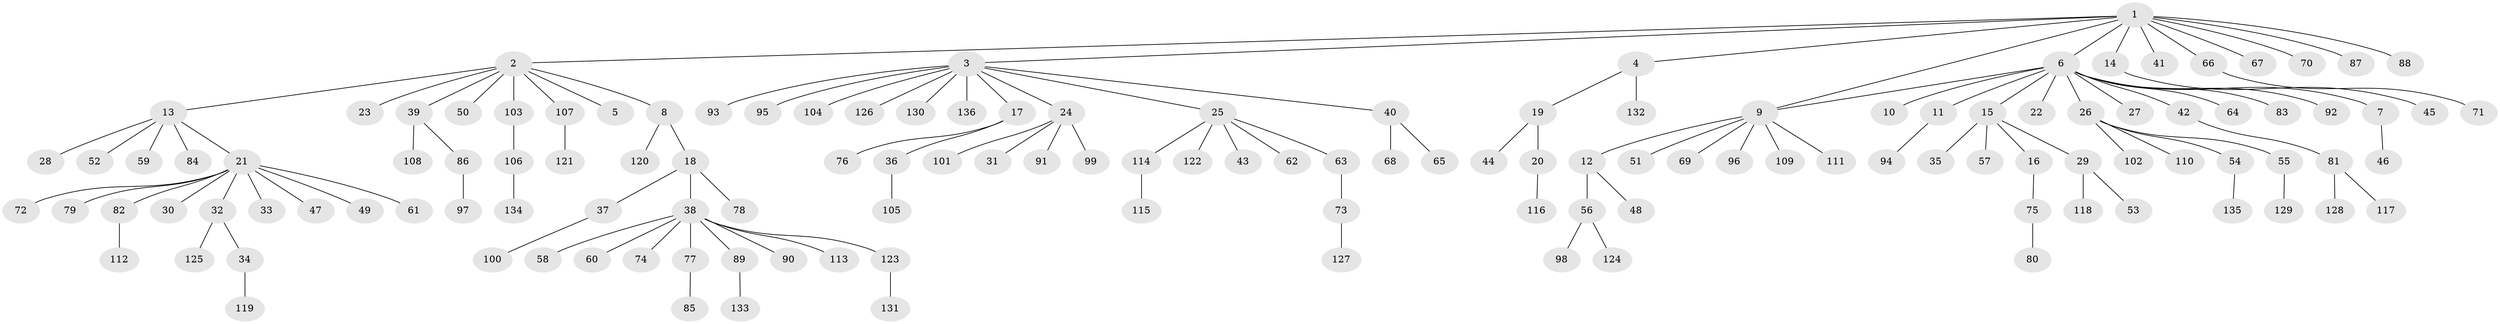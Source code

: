 // coarse degree distribution, {12: 0.029411764705882353, 17: 0.014705882352941176, 1: 0.8529411764705882, 3: 0.014705882352941176, 2: 0.058823529411764705, 20: 0.014705882352941176, 4: 0.014705882352941176}
// Generated by graph-tools (version 1.1) at 2025/51/03/04/25 21:51:58]
// undirected, 136 vertices, 136 edges
graph export_dot {
graph [start="1"]
  node [color=gray90,style=filled];
  1;
  2;
  3;
  4;
  5;
  6;
  7;
  8;
  9;
  10;
  11;
  12;
  13;
  14;
  15;
  16;
  17;
  18;
  19;
  20;
  21;
  22;
  23;
  24;
  25;
  26;
  27;
  28;
  29;
  30;
  31;
  32;
  33;
  34;
  35;
  36;
  37;
  38;
  39;
  40;
  41;
  42;
  43;
  44;
  45;
  46;
  47;
  48;
  49;
  50;
  51;
  52;
  53;
  54;
  55;
  56;
  57;
  58;
  59;
  60;
  61;
  62;
  63;
  64;
  65;
  66;
  67;
  68;
  69;
  70;
  71;
  72;
  73;
  74;
  75;
  76;
  77;
  78;
  79;
  80;
  81;
  82;
  83;
  84;
  85;
  86;
  87;
  88;
  89;
  90;
  91;
  92;
  93;
  94;
  95;
  96;
  97;
  98;
  99;
  100;
  101;
  102;
  103;
  104;
  105;
  106;
  107;
  108;
  109;
  110;
  111;
  112;
  113;
  114;
  115;
  116;
  117;
  118;
  119;
  120;
  121;
  122;
  123;
  124;
  125;
  126;
  127;
  128;
  129;
  130;
  131;
  132;
  133;
  134;
  135;
  136;
  1 -- 2;
  1 -- 3;
  1 -- 4;
  1 -- 6;
  1 -- 9;
  1 -- 14;
  1 -- 41;
  1 -- 66;
  1 -- 67;
  1 -- 70;
  1 -- 87;
  1 -- 88;
  2 -- 5;
  2 -- 8;
  2 -- 13;
  2 -- 23;
  2 -- 39;
  2 -- 50;
  2 -- 103;
  2 -- 107;
  3 -- 17;
  3 -- 24;
  3 -- 25;
  3 -- 40;
  3 -- 93;
  3 -- 95;
  3 -- 104;
  3 -- 126;
  3 -- 130;
  3 -- 136;
  4 -- 19;
  4 -- 132;
  6 -- 7;
  6 -- 9;
  6 -- 10;
  6 -- 11;
  6 -- 15;
  6 -- 22;
  6 -- 26;
  6 -- 27;
  6 -- 42;
  6 -- 64;
  6 -- 83;
  6 -- 92;
  7 -- 46;
  8 -- 18;
  8 -- 120;
  9 -- 12;
  9 -- 51;
  9 -- 69;
  9 -- 96;
  9 -- 109;
  9 -- 111;
  11 -- 94;
  12 -- 48;
  12 -- 56;
  13 -- 21;
  13 -- 28;
  13 -- 52;
  13 -- 59;
  13 -- 84;
  14 -- 45;
  15 -- 16;
  15 -- 29;
  15 -- 35;
  15 -- 57;
  16 -- 75;
  17 -- 36;
  17 -- 76;
  18 -- 37;
  18 -- 38;
  18 -- 78;
  19 -- 20;
  19 -- 44;
  20 -- 116;
  21 -- 30;
  21 -- 32;
  21 -- 33;
  21 -- 47;
  21 -- 49;
  21 -- 61;
  21 -- 72;
  21 -- 79;
  21 -- 82;
  24 -- 31;
  24 -- 91;
  24 -- 99;
  24 -- 101;
  25 -- 43;
  25 -- 62;
  25 -- 63;
  25 -- 114;
  25 -- 122;
  26 -- 54;
  26 -- 55;
  26 -- 102;
  26 -- 110;
  29 -- 53;
  29 -- 118;
  32 -- 34;
  32 -- 125;
  34 -- 119;
  36 -- 105;
  37 -- 100;
  38 -- 58;
  38 -- 60;
  38 -- 74;
  38 -- 77;
  38 -- 89;
  38 -- 90;
  38 -- 113;
  38 -- 123;
  39 -- 86;
  39 -- 108;
  40 -- 65;
  40 -- 68;
  42 -- 81;
  54 -- 135;
  55 -- 129;
  56 -- 98;
  56 -- 124;
  63 -- 73;
  66 -- 71;
  73 -- 127;
  75 -- 80;
  77 -- 85;
  81 -- 117;
  81 -- 128;
  82 -- 112;
  86 -- 97;
  89 -- 133;
  103 -- 106;
  106 -- 134;
  107 -- 121;
  114 -- 115;
  123 -- 131;
}
